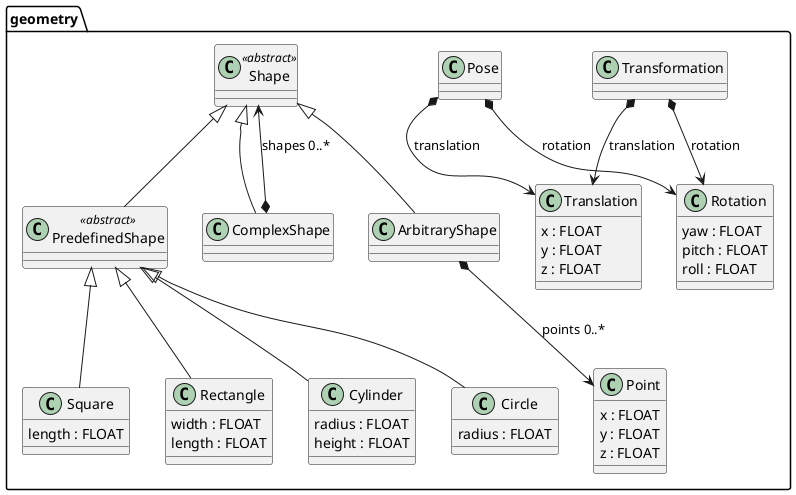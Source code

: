 @startuml
set namespaceSeparator .


class geometry.Point  {
  x : FLOAT
  y : FLOAT
  z : FLOAT
}


class geometry.Translation  {
  x : FLOAT
  y : FLOAT
  z : FLOAT
}


class geometry.Rotation  {
  yaw : FLOAT
  pitch : FLOAT
  roll : FLOAT
}


class geometry.Transformation  {
}


class geometry.Pose  {
}


class geometry.Shape <<abstract>> {
}


class geometry.ComplexShape  {
}


class geometry.PredefinedShape <<abstract>> {
}


class geometry.Circle  {
  radius : FLOAT
}


class geometry.Square  {
  length : FLOAT
}


class geometry.Rectangle  {
  width : FLOAT
  length : FLOAT
}


class geometry.Cylinder  {
  radius : FLOAT
  height : FLOAT
}


class geometry.ArbitraryShape  {
}


geometry.Transformation *--> geometry.Translation: translation
geometry.Transformation *--> geometry.Rotation: rotation
geometry.Pose *--> geometry.Translation: translation
geometry.Pose *--> geometry.Rotation: rotation
geometry.Shape <|-- geometry.PredefinedShape
geometry.Shape <|-- geometry.ArbitraryShape
geometry.Shape <|-- geometry.ComplexShape
geometry.ComplexShape *--> geometry.Shape: shapes 0..*
geometry.PredefinedShape <|-- geometry.Circle
geometry.PredefinedShape <|-- geometry.Square
geometry.PredefinedShape <|-- geometry.Rectangle
geometry.PredefinedShape <|-- geometry.Cylinder
geometry.ArbitraryShape *--> geometry.Point: points 0..*
@enduml
